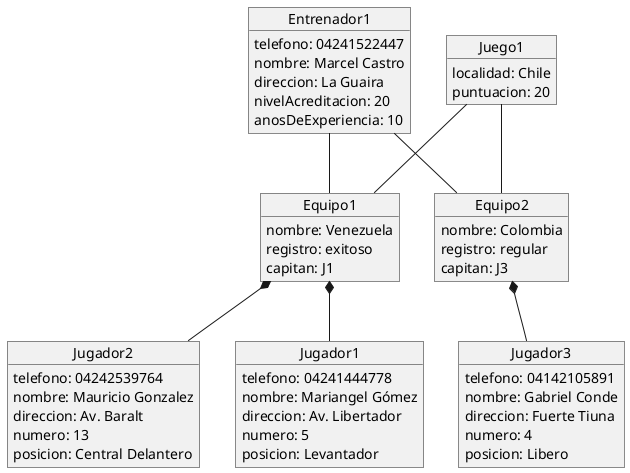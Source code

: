 @startuml DiagramaDeObjetos

'diagrama de objetos que represente 
'un juego entre Venezuela y Colombia 
'en los Panamericanos que se realizan en Chile

object Jugador1{
    telefono: 04241444778
    nombre: Mariangel Gómez
    direccion: Av. Libertador
    numero: 5
    posicion: Levantador
}

object Jugador2{
    telefono: 04242539764
    nombre: Mauricio Gonzalez
    direccion: Av. Baralt
    numero: 13
    posicion: Central Delantero
}

object Jugador3{

    telefono: 04142105891
    nombre: Gabriel Conde
    direccion: Fuerte Tiuna
    numero: 4
    posicion: Libero
}

object Entrenador1{
    telefono: 04241522447
    nombre: Marcel Castro
    direccion: La Guaira
    nivelAcreditacion: 20
    anosDeExperiencia: 10
}

object Equipo1{
    nombre: Venezuela
    registro: exitoso
    capitan: J1
}

object Equipo2{
    nombre: Colombia
    registro: regular
    capitan: J3
}

object Juego1{
    localidad: Chile
    puntuacion: 20
}

Juego1 -- Equipo1
Juego1 -- Equipo2

Equipo1 *-- Jugador1
Equipo1 *-- Jugador2
Equipo2 *-- Jugador3
Entrenador1 -- Equipo1
Entrenador1 -- Equipo2

@enduml